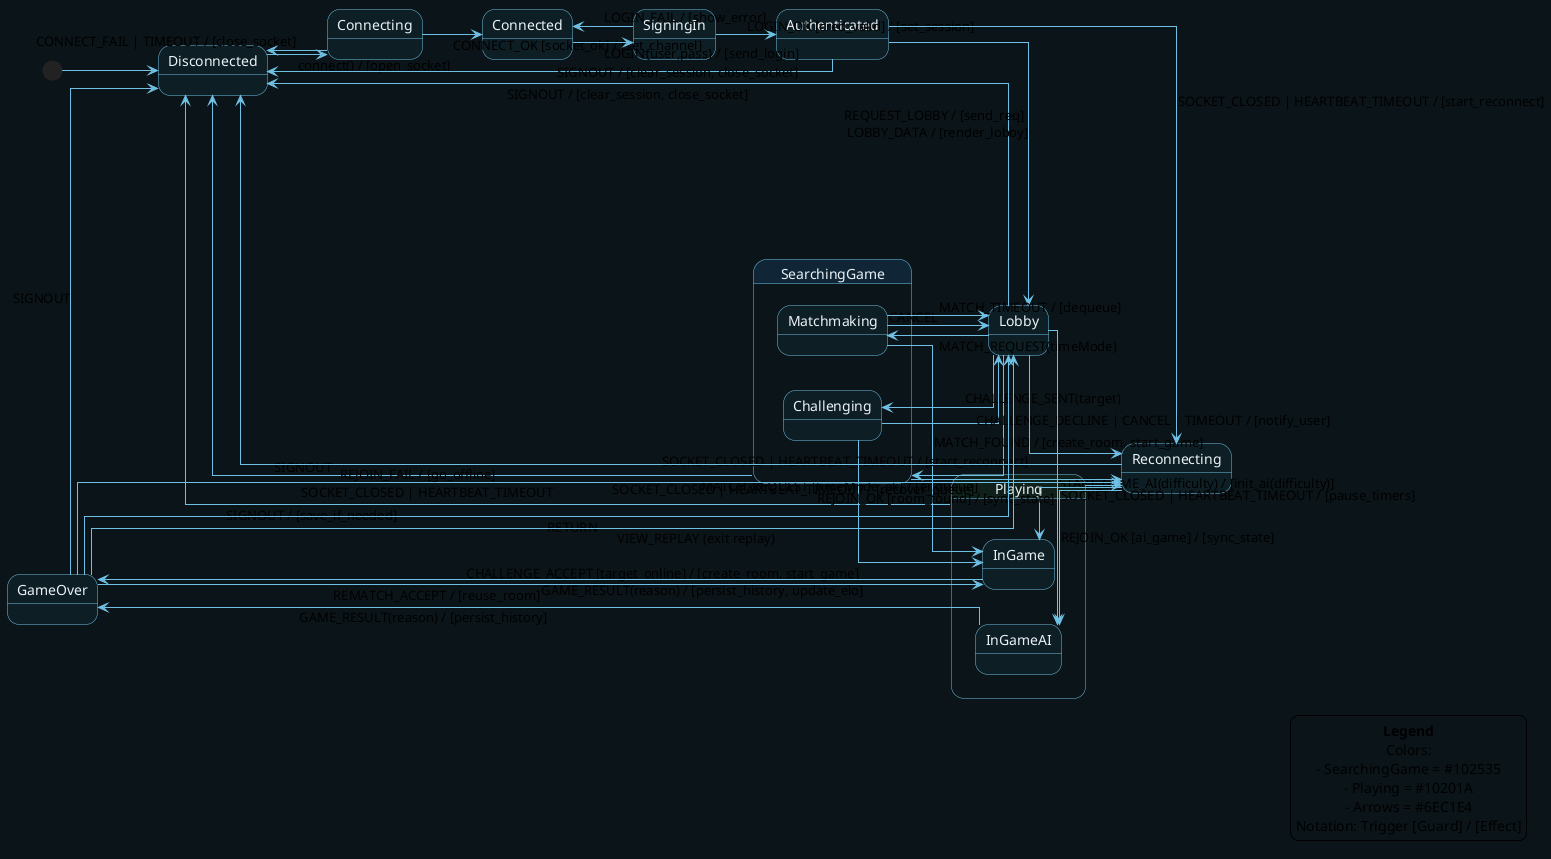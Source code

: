 @startuml
' Finite State Machine - Chinese Chess Client Session (Hierarchical)

left to right direction

skinparam BackgroundColor #0B1418
skinparam FontColor #E8F1F5
skinparam shadowing false
skinparam linetype ortho
skinparam DefaultTextAlignment center
skinparam ArrowColor #6EC1E4
skinparam state {
  BackgroundColor #0E1E25
  BorderColor #6EC1E4
  FontColor #E8F1F5
  RoundCorner 12
}

[*] --> Disconnected

state Disconnected
state Connecting
state Connected
state SigningIn
state Authenticated
state Lobby
state Reconnecting
state GameOver

' Nested states with themed colors
state SearchingGame #102535 {
  state Matchmaking
  state Challenging
}

state Playing #10201A {
  state InGame
  state InGameAI
}

' Connection lifecycle
Disconnected --> Connecting : connect() / [open_socket]
Connecting --> Connected : CONNECT_OK [socket_ok] / [set_channel]
Connecting --> Disconnected : CONNECT_FAIL | TIMEOUT / [close_socket]

' Authentication
Connected --> SigningIn : LOGIN{user,pass} / [send_login]
SigningIn --> Authenticated : LOGIN_OK [cred_valid] / [set_session]
SigningIn --> Connected : LOGIN_FAIL / [show_error]

' Session exit (global)
Authenticated --> Disconnected : SIGNOUT / [clear_session, close_socket]
Lobby --> Disconnected : SIGNOUT / [clear_session, close_socket]
Playing --> Disconnected : SIGNOUT / [save_if_needed]
GameOver --> Disconnected : SIGNOUT
SearchingGame --> Disconnected : SIGNOUT

' Lobby data
Authenticated --> Lobby : REQUEST_LOBBY / [send_req] \n LOBBY_DATA / [render_lobby]

' Search game (hierarchical)
Lobby --> SearchingGame : MATCH_REQUEST [timeMode_ok] / [enqueue]

' Inside SearchingGame
Lobby --> Matchmaking : MATCH_REQUEST(timeMode)
Lobby --> Challenging : CHALLENGE_SENT(target)
Matchmaking --> InGame : MATCH_FOUND / [create_room, start_game]
Matchmaking --> Lobby : CANCEL
Matchmaking --> Lobby : MATCH_TIMEOUT / [dequeue]
Challenging --> InGame : CHALLENGE_ACCEPT [target_online] / [create_room, start_game]
Challenging --> Lobby : CHALLENGE_DECLINE | CANCEL | TIMEOUT / [notify_user]

' AI game path
Lobby --> InGameAI : START_GAME_AI(difficulty) / [init_ai(difficulty)]

' Reconnect flow
Authenticated --> Reconnecting : SOCKET_CLOSED | HEARTBEAT_TIMEOUT / [start_reconnect]
Lobby --> Reconnecting : SOCKET_CLOSED | HEARTBEAT_TIMEOUT / [start_reconnect]
SearchingGame --> Reconnecting : SOCKET_CLOSED | HEARTBEAT_TIMEOUT / [recover_queue]
Playing --> Reconnecting : SOCKET_CLOSED | HEARTBEAT_TIMEOUT / [pause_timers]
GameOver --> Reconnecting : SOCKET_CLOSED | HEARTBEAT_TIMEOUT
Reconnecting --> InGame : REJOIN_OK [room_found] / [sync_state]
Reconnecting --> InGameAI : REJOIN_OK [ai_game] / [sync_state]
Reconnecting --> Disconnected : REJOIN_FAIL / [go_offline]

' In-game lifecycle (inside Playing)
InGame --> GameOver : GAME_RESULT(reason) / [persist_history, update_elo]
InGameAI --> GameOver : GAME_RESULT(reason) / [persist_history]

' Rematch / Replay / Return
GameOver --> Lobby : RETURN
GameOver --> InGame : REMATCH_ACCEPT / [reuse_room]
GameOver --> Lobby : VIEW_REPLAY (exit replay)

legend right
  <b>Legend</b>
  Colors:
  - SearchingGame = #102535
  - Playing = #10201A
  - Arrows = #6EC1E4
  Notation: Trigger [Guard] / [Effect]
endlegend

@enduml
